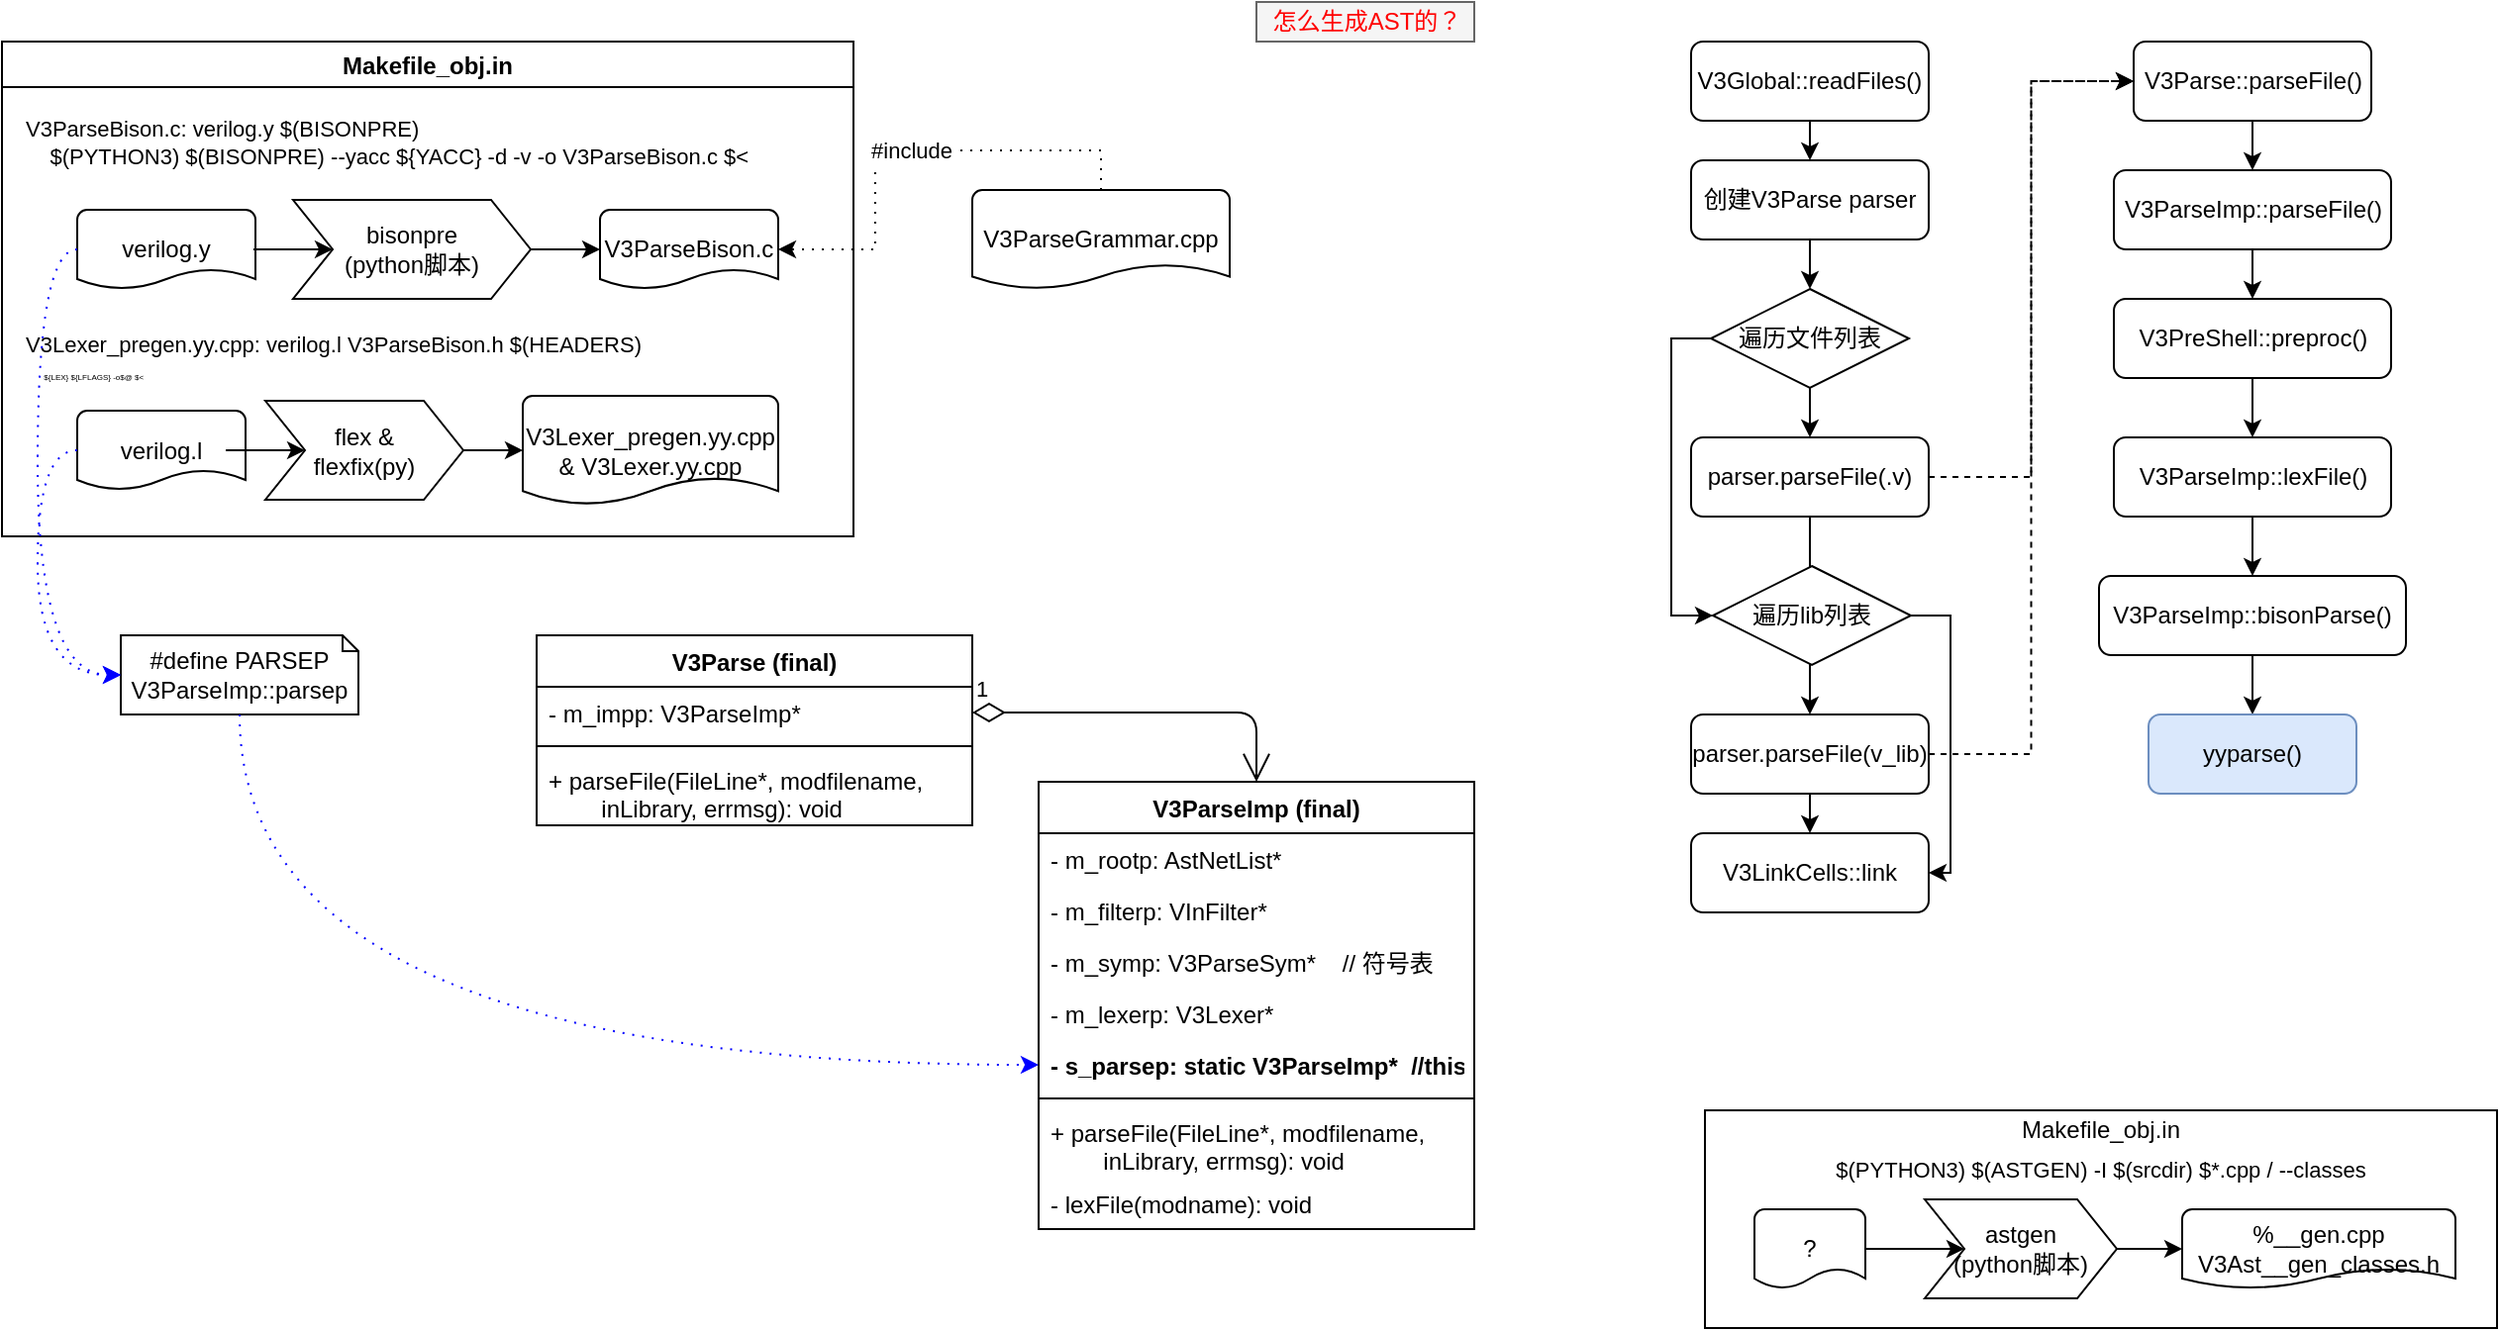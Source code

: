 <mxfile version="14.6.13" type="github">
  <diagram id="mlnZNj9UvRsB5_0IYkUG" name="第 1 页">
    <mxGraphModel dx="2012" dy="635" grid="1" gridSize="10" guides="1" tooltips="1" connect="1" arrows="1" fold="1" page="1" pageScale="1" pageWidth="827" pageHeight="1169" math="0" shadow="0">
      <root>
        <mxCell id="0" />
        <mxCell id="1" parent="0" />
        <mxCell id="E3upAqpC8sBwu24lGrVW-2" style="edgeStyle=orthogonalEdgeStyle;rounded=0;jumpSize=6;orthogonalLoop=1;jettySize=auto;html=1;exitX=0.5;exitY=1;exitDx=0;exitDy=0;entryX=0.5;entryY=0;entryDx=0;entryDy=0;strokeWidth=1;" edge="1" parent="1" source="E3upAqpC8sBwu24lGrVW-3" target="E3upAqpC8sBwu24lGrVW-5">
          <mxGeometry relative="1" as="geometry" />
        </mxCell>
        <mxCell id="E3upAqpC8sBwu24lGrVW-3" value="V3Global::readFiles()" style="rounded=1;whiteSpace=wrap;html=1;fontSize=12;glass=0;strokeWidth=1;shadow=0;" vertex="1" parent="1">
          <mxGeometry x="53" y="30" width="120" height="40" as="geometry" />
        </mxCell>
        <mxCell id="E3upAqpC8sBwu24lGrVW-4" style="edgeStyle=orthogonalEdgeStyle;rounded=0;jumpSize=6;orthogonalLoop=1;jettySize=auto;html=1;exitX=0.5;exitY=1;exitDx=0;exitDy=0;entryX=0.5;entryY=0;entryDx=0;entryDy=0;strokeWidth=1;exitPerimeter=0;" edge="1" parent="1" source="E3upAqpC8sBwu24lGrVW-51" target="E3upAqpC8sBwu24lGrVW-7">
          <mxGeometry relative="1" as="geometry" />
        </mxCell>
        <mxCell id="E3upAqpC8sBwu24lGrVW-52" style="edgeStyle=orthogonalEdgeStyle;rounded=0;orthogonalLoop=1;jettySize=auto;html=1;entryX=0.5;entryY=0;entryDx=0;entryDy=0;entryPerimeter=0;" edge="1" parent="1" source="E3upAqpC8sBwu24lGrVW-5" target="E3upAqpC8sBwu24lGrVW-51">
          <mxGeometry relative="1" as="geometry" />
        </mxCell>
        <mxCell id="E3upAqpC8sBwu24lGrVW-5" value="创建V3Parse parser" style="rounded=1;whiteSpace=wrap;html=1;fontSize=12;glass=0;strokeWidth=1;shadow=0;" vertex="1" parent="1">
          <mxGeometry x="53" y="90" width="120" height="40" as="geometry" />
        </mxCell>
        <mxCell id="E3upAqpC8sBwu24lGrVW-6" style="edgeStyle=orthogonalEdgeStyle;rounded=0;jumpSize=6;orthogonalLoop=1;jettySize=auto;html=1;exitX=0.5;exitY=1;exitDx=0;exitDy=0;entryX=0.5;entryY=0;entryDx=0;entryDy=0;strokeWidth=1;" edge="1" parent="1" source="E3upAqpC8sBwu24lGrVW-7" target="E3upAqpC8sBwu24lGrVW-9">
          <mxGeometry relative="1" as="geometry" />
        </mxCell>
        <mxCell id="E3upAqpC8sBwu24lGrVW-7" value="parser.parseFile(.v)" style="rounded=1;whiteSpace=wrap;html=1;fontSize=12;glass=0;strokeWidth=1;shadow=0;" vertex="1" parent="1">
          <mxGeometry x="53" y="230" width="120" height="40" as="geometry" />
        </mxCell>
        <mxCell id="E3upAqpC8sBwu24lGrVW-8" style="edgeStyle=orthogonalEdgeStyle;rounded=0;jumpSize=6;orthogonalLoop=1;jettySize=auto;html=1;exitX=0.5;exitY=1;exitDx=0;exitDy=0;entryX=0.5;entryY=0;entryDx=0;entryDy=0;strokeWidth=1;" edge="1" parent="1" source="E3upAqpC8sBwu24lGrVW-9" target="E3upAqpC8sBwu24lGrVW-10">
          <mxGeometry relative="1" as="geometry" />
        </mxCell>
        <mxCell id="E3upAqpC8sBwu24lGrVW-9" value="parser.parseFile(v_lib)" style="rounded=1;whiteSpace=wrap;html=1;fontSize=12;glass=0;strokeWidth=1;shadow=0;" vertex="1" parent="1">
          <mxGeometry x="53" y="370" width="120" height="40" as="geometry" />
        </mxCell>
        <mxCell id="E3upAqpC8sBwu24lGrVW-10" value="V3LinkCells::link" style="rounded=1;whiteSpace=wrap;html=1;fontSize=12;glass=0;strokeWidth=1;shadow=0;" vertex="1" parent="1">
          <mxGeometry x="53" y="430" width="120" height="40" as="geometry" />
        </mxCell>
        <mxCell id="E3upAqpC8sBwu24lGrVW-11" style="edgeStyle=orthogonalEdgeStyle;rounded=0;jumpSize=6;orthogonalLoop=1;jettySize=auto;html=1;exitX=0.5;exitY=1;exitDx=0;exitDy=0;entryX=0.5;entryY=0;entryDx=0;entryDy=0;strokeWidth=1;" edge="1" parent="1" source="E3upAqpC8sBwu24lGrVW-12" target="E3upAqpC8sBwu24lGrVW-14">
          <mxGeometry relative="1" as="geometry" />
        </mxCell>
        <mxCell id="E3upAqpC8sBwu24lGrVW-12" value="V3Parse::parseFile()" style="rounded=1;whiteSpace=wrap;html=1;fontSize=12;glass=0;strokeWidth=1;shadow=0;" vertex="1" parent="1">
          <mxGeometry x="276.5" y="30" width="120" height="40" as="geometry" />
        </mxCell>
        <mxCell id="E3upAqpC8sBwu24lGrVW-13" style="edgeStyle=orthogonalEdgeStyle;rounded=0;jumpSize=6;orthogonalLoop=1;jettySize=auto;html=1;exitX=0.5;exitY=1;exitDx=0;exitDy=0;entryX=0.5;entryY=0;entryDx=0;entryDy=0;strokeWidth=1;" edge="1" parent="1" source="E3upAqpC8sBwu24lGrVW-14" target="E3upAqpC8sBwu24lGrVW-18">
          <mxGeometry relative="1" as="geometry" />
        </mxCell>
        <mxCell id="E3upAqpC8sBwu24lGrVW-14" value="V3ParseImp::parseFile()" style="rounded=1;whiteSpace=wrap;html=1;fontSize=12;glass=0;strokeWidth=1;shadow=0;" vertex="1" parent="1">
          <mxGeometry x="266.5" y="95" width="140" height="40" as="geometry" />
        </mxCell>
        <mxCell id="E3upAqpC8sBwu24lGrVW-15" style="edgeStyle=orthogonalEdgeStyle;rounded=0;orthogonalLoop=1;jettySize=auto;html=1;exitX=1;exitY=0.5;exitDx=0;exitDy=0;entryX=0;entryY=0.5;entryDx=0;entryDy=0;dashed=1;strokeWidth=1;jumpSize=6;" edge="1" parent="1" source="E3upAqpC8sBwu24lGrVW-7" target="E3upAqpC8sBwu24lGrVW-12">
          <mxGeometry relative="1" as="geometry">
            <mxPoint x="475" y="700" as="sourcePoint" />
            <mxPoint x="490" y="1045" as="targetPoint" />
          </mxGeometry>
        </mxCell>
        <mxCell id="E3upAqpC8sBwu24lGrVW-16" style="edgeStyle=orthogonalEdgeStyle;rounded=0;orthogonalLoop=1;jettySize=auto;html=1;exitX=1;exitY=0.5;exitDx=0;exitDy=0;entryX=0;entryY=0.5;entryDx=0;entryDy=0;dashed=1;strokeWidth=1;jumpSize=6;" edge="1" parent="1" source="E3upAqpC8sBwu24lGrVW-9" target="E3upAqpC8sBwu24lGrVW-12">
          <mxGeometry relative="1" as="geometry">
            <mxPoint x="595" y="765" as="sourcePoint" />
            <mxPoint x="595" y="1005" as="targetPoint" />
          </mxGeometry>
        </mxCell>
        <mxCell id="E3upAqpC8sBwu24lGrVW-17" style="edgeStyle=orthogonalEdgeStyle;rounded=0;jumpSize=6;orthogonalLoop=1;jettySize=auto;html=1;exitX=0.5;exitY=1;exitDx=0;exitDy=0;entryX=0.5;entryY=0;entryDx=0;entryDy=0;strokeWidth=1;" edge="1" parent="1" source="E3upAqpC8sBwu24lGrVW-18" target="E3upAqpC8sBwu24lGrVW-20">
          <mxGeometry relative="1" as="geometry" />
        </mxCell>
        <mxCell id="E3upAqpC8sBwu24lGrVW-18" value="V3PreShell::preproc()" style="rounded=1;whiteSpace=wrap;html=1;fontSize=12;glass=0;strokeWidth=1;shadow=0;" vertex="1" parent="1">
          <mxGeometry x="266.5" y="160" width="140" height="40" as="geometry" />
        </mxCell>
        <mxCell id="E3upAqpC8sBwu24lGrVW-19" style="edgeStyle=orthogonalEdgeStyle;rounded=0;jumpSize=6;orthogonalLoop=1;jettySize=auto;html=1;exitX=0.5;exitY=1;exitDx=0;exitDy=0;entryX=0.5;entryY=0;entryDx=0;entryDy=0;strokeWidth=1;" edge="1" parent="1" source="E3upAqpC8sBwu24lGrVW-20" target="E3upAqpC8sBwu24lGrVW-22">
          <mxGeometry relative="1" as="geometry" />
        </mxCell>
        <mxCell id="E3upAqpC8sBwu24lGrVW-20" value="V3ParseImp::lexFile()" style="rounded=1;whiteSpace=wrap;html=1;fontSize=12;glass=0;strokeWidth=1;shadow=0;" vertex="1" parent="1">
          <mxGeometry x="266.5" y="230" width="140" height="40" as="geometry" />
        </mxCell>
        <mxCell id="E3upAqpC8sBwu24lGrVW-21" style="edgeStyle=orthogonalEdgeStyle;rounded=0;jumpSize=6;orthogonalLoop=1;jettySize=auto;html=1;exitX=0.5;exitY=1;exitDx=0;exitDy=0;entryX=0.5;entryY=0;entryDx=0;entryDy=0;strokeWidth=1;" edge="1" parent="1" source="E3upAqpC8sBwu24lGrVW-22" target="E3upAqpC8sBwu24lGrVW-23">
          <mxGeometry relative="1" as="geometry" />
        </mxCell>
        <mxCell id="E3upAqpC8sBwu24lGrVW-22" value="V3ParseImp::bisonParse()" style="rounded=1;whiteSpace=wrap;html=1;fontSize=12;glass=0;strokeWidth=1;shadow=0;" vertex="1" parent="1">
          <mxGeometry x="259" y="300" width="155" height="40" as="geometry" />
        </mxCell>
        <mxCell id="E3upAqpC8sBwu24lGrVW-23" value="yyparse()" style="rounded=1;whiteSpace=wrap;html=1;fontSize=12;glass=0;strokeWidth=1;shadow=0;fillColor=#dae8fc;strokeColor=#6c8ebf;" vertex="1" parent="1">
          <mxGeometry x="284" y="370" width="105" height="40" as="geometry" />
        </mxCell>
        <mxCell id="E3upAqpC8sBwu24lGrVW-29" value="#include" style="edgeStyle=orthogonalEdgeStyle;rounded=0;jumpSize=6;orthogonalLoop=1;jettySize=auto;html=1;strokeWidth=1;exitX=0.5;exitY=0;exitDx=0;exitDy=0;exitPerimeter=0;dashed=1;dashPattern=1 4;" edge="1" parent="1" source="E3upAqpC8sBwu24lGrVW-31" target="E3upAqpC8sBwu24lGrVW-30">
          <mxGeometry relative="1" as="geometry">
            <mxPoint x="471" y="840" as="sourcePoint" />
          </mxGeometry>
        </mxCell>
        <mxCell id="E3upAqpC8sBwu24lGrVW-31" value="V3ParseGrammar.cpp" style="strokeWidth=1;html=1;shape=mxgraph.flowchart.document2;whiteSpace=wrap;size=0.25;" vertex="1" parent="1">
          <mxGeometry x="-310" y="105" width="130" height="50" as="geometry" />
        </mxCell>
        <mxCell id="E3upAqpC8sBwu24lGrVW-33" value="怎么生成AST的？" style="text;html=1;align=center;verticalAlign=middle;resizable=0;points=[];autosize=1;strokeColor=#666666;fillColor=#f5f5f5;fontColor=#FF0000;" vertex="1" parent="1">
          <mxGeometry x="-166.5" y="10" width="110" height="20" as="geometry" />
        </mxCell>
        <mxCell id="E3upAqpC8sBwu24lGrVW-43" value="" style="rounded=0;whiteSpace=wrap;html=1;strokeWidth=1;" vertex="1" parent="1">
          <mxGeometry x="60" y="570" width="400" height="110" as="geometry" />
        </mxCell>
        <mxCell id="E3upAqpC8sBwu24lGrVW-44" value="" style="edgeStyle=orthogonalEdgeStyle;rounded=0;jumpSize=6;orthogonalLoop=1;jettySize=auto;html=1;strokeWidth=1;" edge="1" parent="1" source="E3upAqpC8sBwu24lGrVW-45" target="E3upAqpC8sBwu24lGrVW-48">
          <mxGeometry relative="1" as="geometry" />
        </mxCell>
        <mxCell id="E3upAqpC8sBwu24lGrVW-45" value="?" style="strokeWidth=1;html=1;shape=mxgraph.flowchart.document2;whiteSpace=wrap;size=0.25;" vertex="1" parent="1">
          <mxGeometry x="85" y="620" width="56" height="40" as="geometry" />
        </mxCell>
        <mxCell id="E3upAqpC8sBwu24lGrVW-46" value="Makefile_obj.in" style="text;html=1;strokeColor=none;fillColor=none;align=center;verticalAlign=middle;whiteSpace=wrap;rounded=0;" vertex="1" parent="1">
          <mxGeometry x="215" y="570" width="90" height="20" as="geometry" />
        </mxCell>
        <mxCell id="E3upAqpC8sBwu24lGrVW-47" value="" style="edgeStyle=orthogonalEdgeStyle;rounded=0;jumpSize=6;orthogonalLoop=1;jettySize=auto;html=1;strokeWidth=1;" edge="1" parent="1" source="E3upAqpC8sBwu24lGrVW-48" target="E3upAqpC8sBwu24lGrVW-49">
          <mxGeometry relative="1" as="geometry" />
        </mxCell>
        <mxCell id="E3upAqpC8sBwu24lGrVW-48" value="&lt;span&gt;astgen&lt;/span&gt;&lt;br&gt;&lt;span&gt;(python脚本)&lt;/span&gt;" style="shape=step;perimeter=stepPerimeter;whiteSpace=wrap;html=1;fixedSize=1;strokeWidth=1;" vertex="1" parent="1">
          <mxGeometry x="171" y="615" width="97" height="50" as="geometry" />
        </mxCell>
        <mxCell id="E3upAqpC8sBwu24lGrVW-49" value="%__gen.cpp&lt;br&gt;V3Ast__gen_classes.h" style="strokeWidth=1;html=1;shape=mxgraph.flowchart.document2;whiteSpace=wrap;size=0.25;" vertex="1" parent="1">
          <mxGeometry x="301" y="620" width="138" height="40" as="geometry" />
        </mxCell>
        <mxCell id="E3upAqpC8sBwu24lGrVW-50" value="&lt;font style=&quot;font-size: 11px&quot;&gt;$(PYTHON3) $(ASTGEN) -I $(srcdir) $*.cpp / --classes&lt;/font&gt;" style="text;whiteSpace=wrap;html=1;fontSize=4;verticalAlign=middle;align=center;" vertex="1" parent="1">
          <mxGeometry x="63" y="590" width="394" height="20" as="geometry" />
        </mxCell>
        <mxCell id="E3upAqpC8sBwu24lGrVW-53" style="edgeStyle=orthogonalEdgeStyle;rounded=0;orthogonalLoop=1;jettySize=auto;html=1;exitX=1;exitY=0.5;exitDx=0;exitDy=0;exitPerimeter=0;entryX=1;entryY=0.5;entryDx=0;entryDy=0;startArrow=none;" edge="1" parent="1" source="E3upAqpC8sBwu24lGrVW-54" target="E3upAqpC8sBwu24lGrVW-10">
          <mxGeometry relative="1" as="geometry" />
        </mxCell>
        <mxCell id="E3upAqpC8sBwu24lGrVW-56" style="edgeStyle=orthogonalEdgeStyle;rounded=0;orthogonalLoop=1;jettySize=auto;html=1;entryX=0;entryY=0.5;entryDx=0;entryDy=0;entryPerimeter=0;exitX=0;exitY=0.5;exitDx=0;exitDy=0;exitPerimeter=0;" edge="1" parent="1" source="E3upAqpC8sBwu24lGrVW-51" target="E3upAqpC8sBwu24lGrVW-54">
          <mxGeometry relative="1" as="geometry" />
        </mxCell>
        <mxCell id="E3upAqpC8sBwu24lGrVW-51" value="遍历文件列表" style="strokeWidth=1;html=1;shape=mxgraph.flowchart.decision;whiteSpace=wrap;" vertex="1" parent="1">
          <mxGeometry x="63" y="155" width="100" height="50" as="geometry" />
        </mxCell>
        <mxCell id="E3upAqpC8sBwu24lGrVW-54" value="遍历lib列表" style="strokeWidth=1;html=1;shape=mxgraph.flowchart.decision;whiteSpace=wrap;" vertex="1" parent="1">
          <mxGeometry x="64" y="295" width="100" height="50" as="geometry" />
        </mxCell>
        <mxCell id="E3upAqpC8sBwu24lGrVW-57" value="V3ParseImp (final)" style="swimlane;fontStyle=1;align=center;verticalAlign=top;childLayout=stackLayout;horizontal=1;startSize=26;horizontalStack=0;resizeParent=1;resizeParentMax=0;resizeLast=0;collapsible=1;marginBottom=0;" vertex="1" parent="1">
          <mxGeometry x="-276.5" y="404" width="220" height="226" as="geometry" />
        </mxCell>
        <mxCell id="E3upAqpC8sBwu24lGrVW-58" value="- m_rootp: AstNetList*" style="text;strokeColor=none;fillColor=none;align=left;verticalAlign=top;spacingLeft=4;spacingRight=4;overflow=hidden;rotatable=0;points=[[0,0.5],[1,0.5]];portConstraint=eastwest;" vertex="1" parent="E3upAqpC8sBwu24lGrVW-57">
          <mxGeometry y="26" width="220" height="26" as="geometry" />
        </mxCell>
        <mxCell id="E3upAqpC8sBwu24lGrVW-65" value="- m_filterp: VInFilter*" style="text;strokeColor=none;fillColor=none;align=left;verticalAlign=top;spacingLeft=4;spacingRight=4;overflow=hidden;rotatable=0;points=[[0,0.5],[1,0.5]];portConstraint=eastwest;" vertex="1" parent="E3upAqpC8sBwu24lGrVW-57">
          <mxGeometry y="52" width="220" height="26" as="geometry" />
        </mxCell>
        <mxCell id="E3upAqpC8sBwu24lGrVW-64" value="- m_symp: V3ParseSym*    // 符号表" style="text;strokeColor=none;fillColor=none;align=left;verticalAlign=top;spacingLeft=4;spacingRight=4;overflow=hidden;rotatable=0;points=[[0,0.5],[1,0.5]];portConstraint=eastwest;" vertex="1" parent="E3upAqpC8sBwu24lGrVW-57">
          <mxGeometry y="78" width="220" height="26" as="geometry" />
        </mxCell>
        <mxCell id="E3upAqpC8sBwu24lGrVW-59" value="- m_lexerp: V3Lexer*" style="text;strokeColor=none;fillColor=none;align=left;verticalAlign=top;spacingLeft=4;spacingRight=4;overflow=hidden;rotatable=0;points=[[0,0.5],[1,0.5]];portConstraint=eastwest;" vertex="1" parent="E3upAqpC8sBwu24lGrVW-57">
          <mxGeometry y="104" width="220" height="26" as="geometry" />
        </mxCell>
        <mxCell id="E3upAqpC8sBwu24lGrVW-66" value="- s_parsep: static V3ParseImp*  //this" style="text;strokeColor=none;fillColor=none;align=left;verticalAlign=top;spacingLeft=4;spacingRight=4;overflow=hidden;rotatable=0;points=[[0,0.5],[1,0.5]];portConstraint=eastwest;fontStyle=1" vertex="1" parent="E3upAqpC8sBwu24lGrVW-57">
          <mxGeometry y="130" width="220" height="26" as="geometry" />
        </mxCell>
        <mxCell id="E3upAqpC8sBwu24lGrVW-60" value="" style="line;strokeWidth=1;fillColor=none;align=left;verticalAlign=middle;spacingTop=-1;spacingLeft=3;spacingRight=3;rotatable=0;labelPosition=right;points=[];portConstraint=eastwest;" vertex="1" parent="E3upAqpC8sBwu24lGrVW-57">
          <mxGeometry y="156" width="220" height="8" as="geometry" />
        </mxCell>
        <mxCell id="E3upAqpC8sBwu24lGrVW-61" value="+ parseFile(FileLine*, modfilename, &#xa;        inLibrary, errmsg): void" style="text;strokeColor=none;fillColor=none;align=left;verticalAlign=top;spacingLeft=4;spacingRight=4;overflow=hidden;rotatable=0;points=[[0,0.5],[1,0.5]];portConstraint=eastwest;" vertex="1" parent="E3upAqpC8sBwu24lGrVW-57">
          <mxGeometry y="164" width="220" height="36" as="geometry" />
        </mxCell>
        <mxCell id="E3upAqpC8sBwu24lGrVW-67" value="- lexFile(modname): void" style="text;strokeColor=none;fillColor=none;align=left;verticalAlign=top;spacingLeft=4;spacingRight=4;overflow=hidden;rotatable=0;points=[[0,0.5],[1,0.5]];portConstraint=eastwest;" vertex="1" parent="E3upAqpC8sBwu24lGrVW-57">
          <mxGeometry y="200" width="220" height="26" as="geometry" />
        </mxCell>
        <mxCell id="E3upAqpC8sBwu24lGrVW-68" value="V3Parse (final)" style="swimlane;fontStyle=1;align=center;verticalAlign=top;childLayout=stackLayout;horizontal=1;startSize=26;horizontalStack=0;resizeParent=1;resizeParentMax=0;resizeLast=0;collapsible=1;marginBottom=0;" vertex="1" parent="1">
          <mxGeometry x="-530" y="330" width="220" height="96" as="geometry" />
        </mxCell>
        <mxCell id="E3upAqpC8sBwu24lGrVW-69" value="- m_impp: V3ParseImp*" style="text;strokeColor=none;fillColor=none;align=left;verticalAlign=top;spacingLeft=4;spacingRight=4;overflow=hidden;rotatable=0;points=[[0,0.5],[1,0.5]];portConstraint=eastwest;" vertex="1" parent="E3upAqpC8sBwu24lGrVW-68">
          <mxGeometry y="26" width="220" height="26" as="geometry" />
        </mxCell>
        <mxCell id="E3upAqpC8sBwu24lGrVW-74" value="" style="line;strokeWidth=1;fillColor=none;align=left;verticalAlign=middle;spacingTop=-1;spacingLeft=3;spacingRight=3;rotatable=0;labelPosition=right;points=[];portConstraint=eastwest;" vertex="1" parent="E3upAqpC8sBwu24lGrVW-68">
          <mxGeometry y="52" width="220" height="8" as="geometry" />
        </mxCell>
        <mxCell id="E3upAqpC8sBwu24lGrVW-75" value="+ parseFile(FileLine*, modfilename, &#xa;        inLibrary, errmsg): void" style="text;strokeColor=none;fillColor=none;align=left;verticalAlign=top;spacingLeft=4;spacingRight=4;overflow=hidden;rotatable=0;points=[[0,0.5],[1,0.5]];portConstraint=eastwest;" vertex="1" parent="E3upAqpC8sBwu24lGrVW-68">
          <mxGeometry y="60" width="220" height="36" as="geometry" />
        </mxCell>
        <mxCell id="E3upAqpC8sBwu24lGrVW-77" value="1" style="endArrow=open;html=1;endSize=12;startArrow=diamondThin;startSize=14;startFill=0;edgeStyle=orthogonalEdgeStyle;align=left;verticalAlign=bottom;exitX=1;exitY=0.5;exitDx=0;exitDy=0;" edge="1" parent="1" source="E3upAqpC8sBwu24lGrVW-69" target="E3upAqpC8sBwu24lGrVW-57">
          <mxGeometry x="-1" y="3" relative="1" as="geometry">
            <mxPoint x="550" y="164.059" as="sourcePoint" />
            <mxPoint x="630" y="200" as="targetPoint" />
          </mxGeometry>
        </mxCell>
        <mxCell id="E3upAqpC8sBwu24lGrVW-78" value="Makefile_obj.in" style="swimlane;strokeWidth=1;" vertex="1" parent="1">
          <mxGeometry x="-800" y="30" width="430" height="250" as="geometry" />
        </mxCell>
        <mxCell id="E3upAqpC8sBwu24lGrVW-34" value="&lt;font style=&quot;font-size: 11px&quot;&gt;V3ParseBison.c: verilog.y $(BISONPRE)&lt;br&gt;&amp;nbsp; &amp;nbsp; $(PYTHON3) $(BISONPRE) --yacc ${YACC} -d -v -o V3ParseBison.c $&amp;lt;&lt;/font&gt;" style="text;whiteSpace=wrap;html=1;fontSize=4;verticalAlign=middle;align=left;" vertex="1" parent="E3upAqpC8sBwu24lGrVW-78">
          <mxGeometry x="10" y="31" width="410" height="39" as="geometry" />
        </mxCell>
        <mxCell id="E3upAqpC8sBwu24lGrVW-25" value="verilog.y" style="strokeWidth=1;html=1;shape=mxgraph.flowchart.document2;whiteSpace=wrap;size=0.25;" vertex="1" parent="E3upAqpC8sBwu24lGrVW-78">
          <mxGeometry x="38" y="85" width="90" height="40" as="geometry" />
        </mxCell>
        <mxCell id="E3upAqpC8sBwu24lGrVW-28" value="&lt;span&gt;bisonpre&lt;/span&gt;&lt;br&gt;&lt;span&gt;(python脚本)&lt;/span&gt;" style="shape=step;perimeter=stepPerimeter;whiteSpace=wrap;html=1;fixedSize=1;strokeWidth=1;" vertex="1" parent="E3upAqpC8sBwu24lGrVW-78">
          <mxGeometry x="147" y="80" width="120" height="50" as="geometry" />
        </mxCell>
        <mxCell id="E3upAqpC8sBwu24lGrVW-24" value="" style="edgeStyle=orthogonalEdgeStyle;rounded=0;jumpSize=6;orthogonalLoop=1;jettySize=auto;html=1;strokeWidth=1;" edge="1" parent="E3upAqpC8sBwu24lGrVW-78" source="E3upAqpC8sBwu24lGrVW-25" target="E3upAqpC8sBwu24lGrVW-28">
          <mxGeometry relative="1" as="geometry" />
        </mxCell>
        <mxCell id="E3upAqpC8sBwu24lGrVW-30" value="V3ParseBison.c" style="strokeWidth=1;html=1;shape=mxgraph.flowchart.document2;whiteSpace=wrap;size=0.25;" vertex="1" parent="E3upAqpC8sBwu24lGrVW-78">
          <mxGeometry x="302" y="85" width="90" height="40" as="geometry" />
        </mxCell>
        <mxCell id="E3upAqpC8sBwu24lGrVW-27" value="" style="edgeStyle=orthogonalEdgeStyle;rounded=0;jumpSize=6;orthogonalLoop=1;jettySize=auto;html=1;strokeWidth=1;" edge="1" parent="E3upAqpC8sBwu24lGrVW-78" source="E3upAqpC8sBwu24lGrVW-28" target="E3upAqpC8sBwu24lGrVW-30">
          <mxGeometry relative="1" as="geometry" />
        </mxCell>
        <mxCell id="E3upAqpC8sBwu24lGrVW-83" value="&lt;font style=&quot;font-size: 11px&quot;&gt;V3Lexer_pregen.yy.cpp: verilog.l V3ParseBison.h $(HEADERS)&lt;br&gt;&amp;nbsp; &amp;nbsp;&lt;span style=&quot;font-size: 4px ; text-align: center&quot;&gt;${LEX} ${LFLAGS} -o$@ $&amp;lt;&lt;/span&gt;&lt;/font&gt;" style="text;whiteSpace=wrap;html=1;fontSize=4;verticalAlign=middle;align=left;" vertex="1" parent="E3upAqpC8sBwu24lGrVW-78">
          <mxGeometry x="10" y="140" width="410" height="39" as="geometry" />
        </mxCell>
        <mxCell id="E3upAqpC8sBwu24lGrVW-37" value="verilog.l" style="strokeWidth=1;html=1;shape=mxgraph.flowchart.document2;whiteSpace=wrap;size=0.25;" vertex="1" parent="E3upAqpC8sBwu24lGrVW-78">
          <mxGeometry x="38" y="186.5" width="85" height="40" as="geometry" />
        </mxCell>
        <mxCell id="E3upAqpC8sBwu24lGrVW-40" value="flex &amp;amp;&lt;br&gt;flexfix(py)" style="shape=step;perimeter=stepPerimeter;whiteSpace=wrap;html=1;fixedSize=1;strokeWidth=1;" vertex="1" parent="E3upAqpC8sBwu24lGrVW-78">
          <mxGeometry x="133" y="181.5" width="100" height="50" as="geometry" />
        </mxCell>
        <mxCell id="E3upAqpC8sBwu24lGrVW-36" value="" style="edgeStyle=orthogonalEdgeStyle;rounded=0;jumpSize=6;orthogonalLoop=1;jettySize=auto;html=1;strokeWidth=1;" edge="1" parent="E3upAqpC8sBwu24lGrVW-78" source="E3upAqpC8sBwu24lGrVW-37" target="E3upAqpC8sBwu24lGrVW-40">
          <mxGeometry relative="1" as="geometry" />
        </mxCell>
        <mxCell id="E3upAqpC8sBwu24lGrVW-41" value="V3Lexer_pregen.yy.cpp&lt;br&gt;&amp;amp;&amp;nbsp;V3Lexer.yy.cpp" style="strokeWidth=1;html=1;shape=mxgraph.flowchart.document2;whiteSpace=wrap;size=0.25;" vertex="1" parent="E3upAqpC8sBwu24lGrVW-78">
          <mxGeometry x="263" y="179" width="129" height="55" as="geometry" />
        </mxCell>
        <mxCell id="E3upAqpC8sBwu24lGrVW-39" value="" style="edgeStyle=orthogonalEdgeStyle;rounded=0;jumpSize=6;orthogonalLoop=1;jettySize=auto;html=1;strokeWidth=1;" edge="1" parent="E3upAqpC8sBwu24lGrVW-78" source="E3upAqpC8sBwu24lGrVW-40" target="E3upAqpC8sBwu24lGrVW-41">
          <mxGeometry relative="1" as="geometry" />
        </mxCell>
        <mxCell id="E3upAqpC8sBwu24lGrVW-81" value="#define PARSEP V3ParseImp::parsep" style="shape=note2;boundedLbl=1;whiteSpace=wrap;html=1;size=8;verticalAlign=middle;align=center;" vertex="1" parent="1">
          <mxGeometry x="-740" y="330" width="120" height="40" as="geometry" />
        </mxCell>
        <mxCell id="E3upAqpC8sBwu24lGrVW-84" style="edgeStyle=orthogonalEdgeStyle;rounded=0;orthogonalLoop=1;jettySize=auto;html=1;entryX=0;entryY=0.5;entryDx=0;entryDy=0;entryPerimeter=0;fontColor=#FF0000;curved=1;exitX=0;exitY=0.5;exitDx=0;exitDy=0;exitPerimeter=0;dashed=1;dashPattern=1 4;strokeColor=#0000FF;" edge="1" parent="1" source="E3upAqpC8sBwu24lGrVW-25" target="E3upAqpC8sBwu24lGrVW-81">
          <mxGeometry relative="1" as="geometry" />
        </mxCell>
        <mxCell id="E3upAqpC8sBwu24lGrVW-85" style="edgeStyle=orthogonalEdgeStyle;rounded=0;orthogonalLoop=1;jettySize=auto;html=1;fontColor=#FF0000;curved=1;exitX=0;exitY=0.5;exitDx=0;exitDy=0;exitPerimeter=0;entryX=0;entryY=0.5;entryDx=0;entryDy=0;entryPerimeter=0;dashed=1;dashPattern=1 4;strokeColor=#0000FF;" edge="1" parent="1" source="E3upAqpC8sBwu24lGrVW-37" target="E3upAqpC8sBwu24lGrVW-81">
          <mxGeometry relative="1" as="geometry">
            <mxPoint x="-752" y="145" as="sourcePoint" />
            <mxPoint x="-740" y="370" as="targetPoint" />
          </mxGeometry>
        </mxCell>
        <mxCell id="E3upAqpC8sBwu24lGrVW-86" style="edgeStyle=orthogonalEdgeStyle;rounded=0;orthogonalLoop=1;jettySize=auto;html=1;fontColor=#FF0000;curved=1;exitX=0.5;exitY=1;exitDx=0;exitDy=0;exitPerimeter=0;dashed=1;dashPattern=1 4;strokeColor=#0000FF;" edge="1" parent="1" source="E3upAqpC8sBwu24lGrVW-81" target="E3upAqpC8sBwu24lGrVW-66">
          <mxGeometry relative="1" as="geometry">
            <mxPoint x="-752" y="145" as="sourcePoint" />
            <mxPoint x="-730" y="360" as="targetPoint" />
          </mxGeometry>
        </mxCell>
      </root>
    </mxGraphModel>
  </diagram>
</mxfile>
